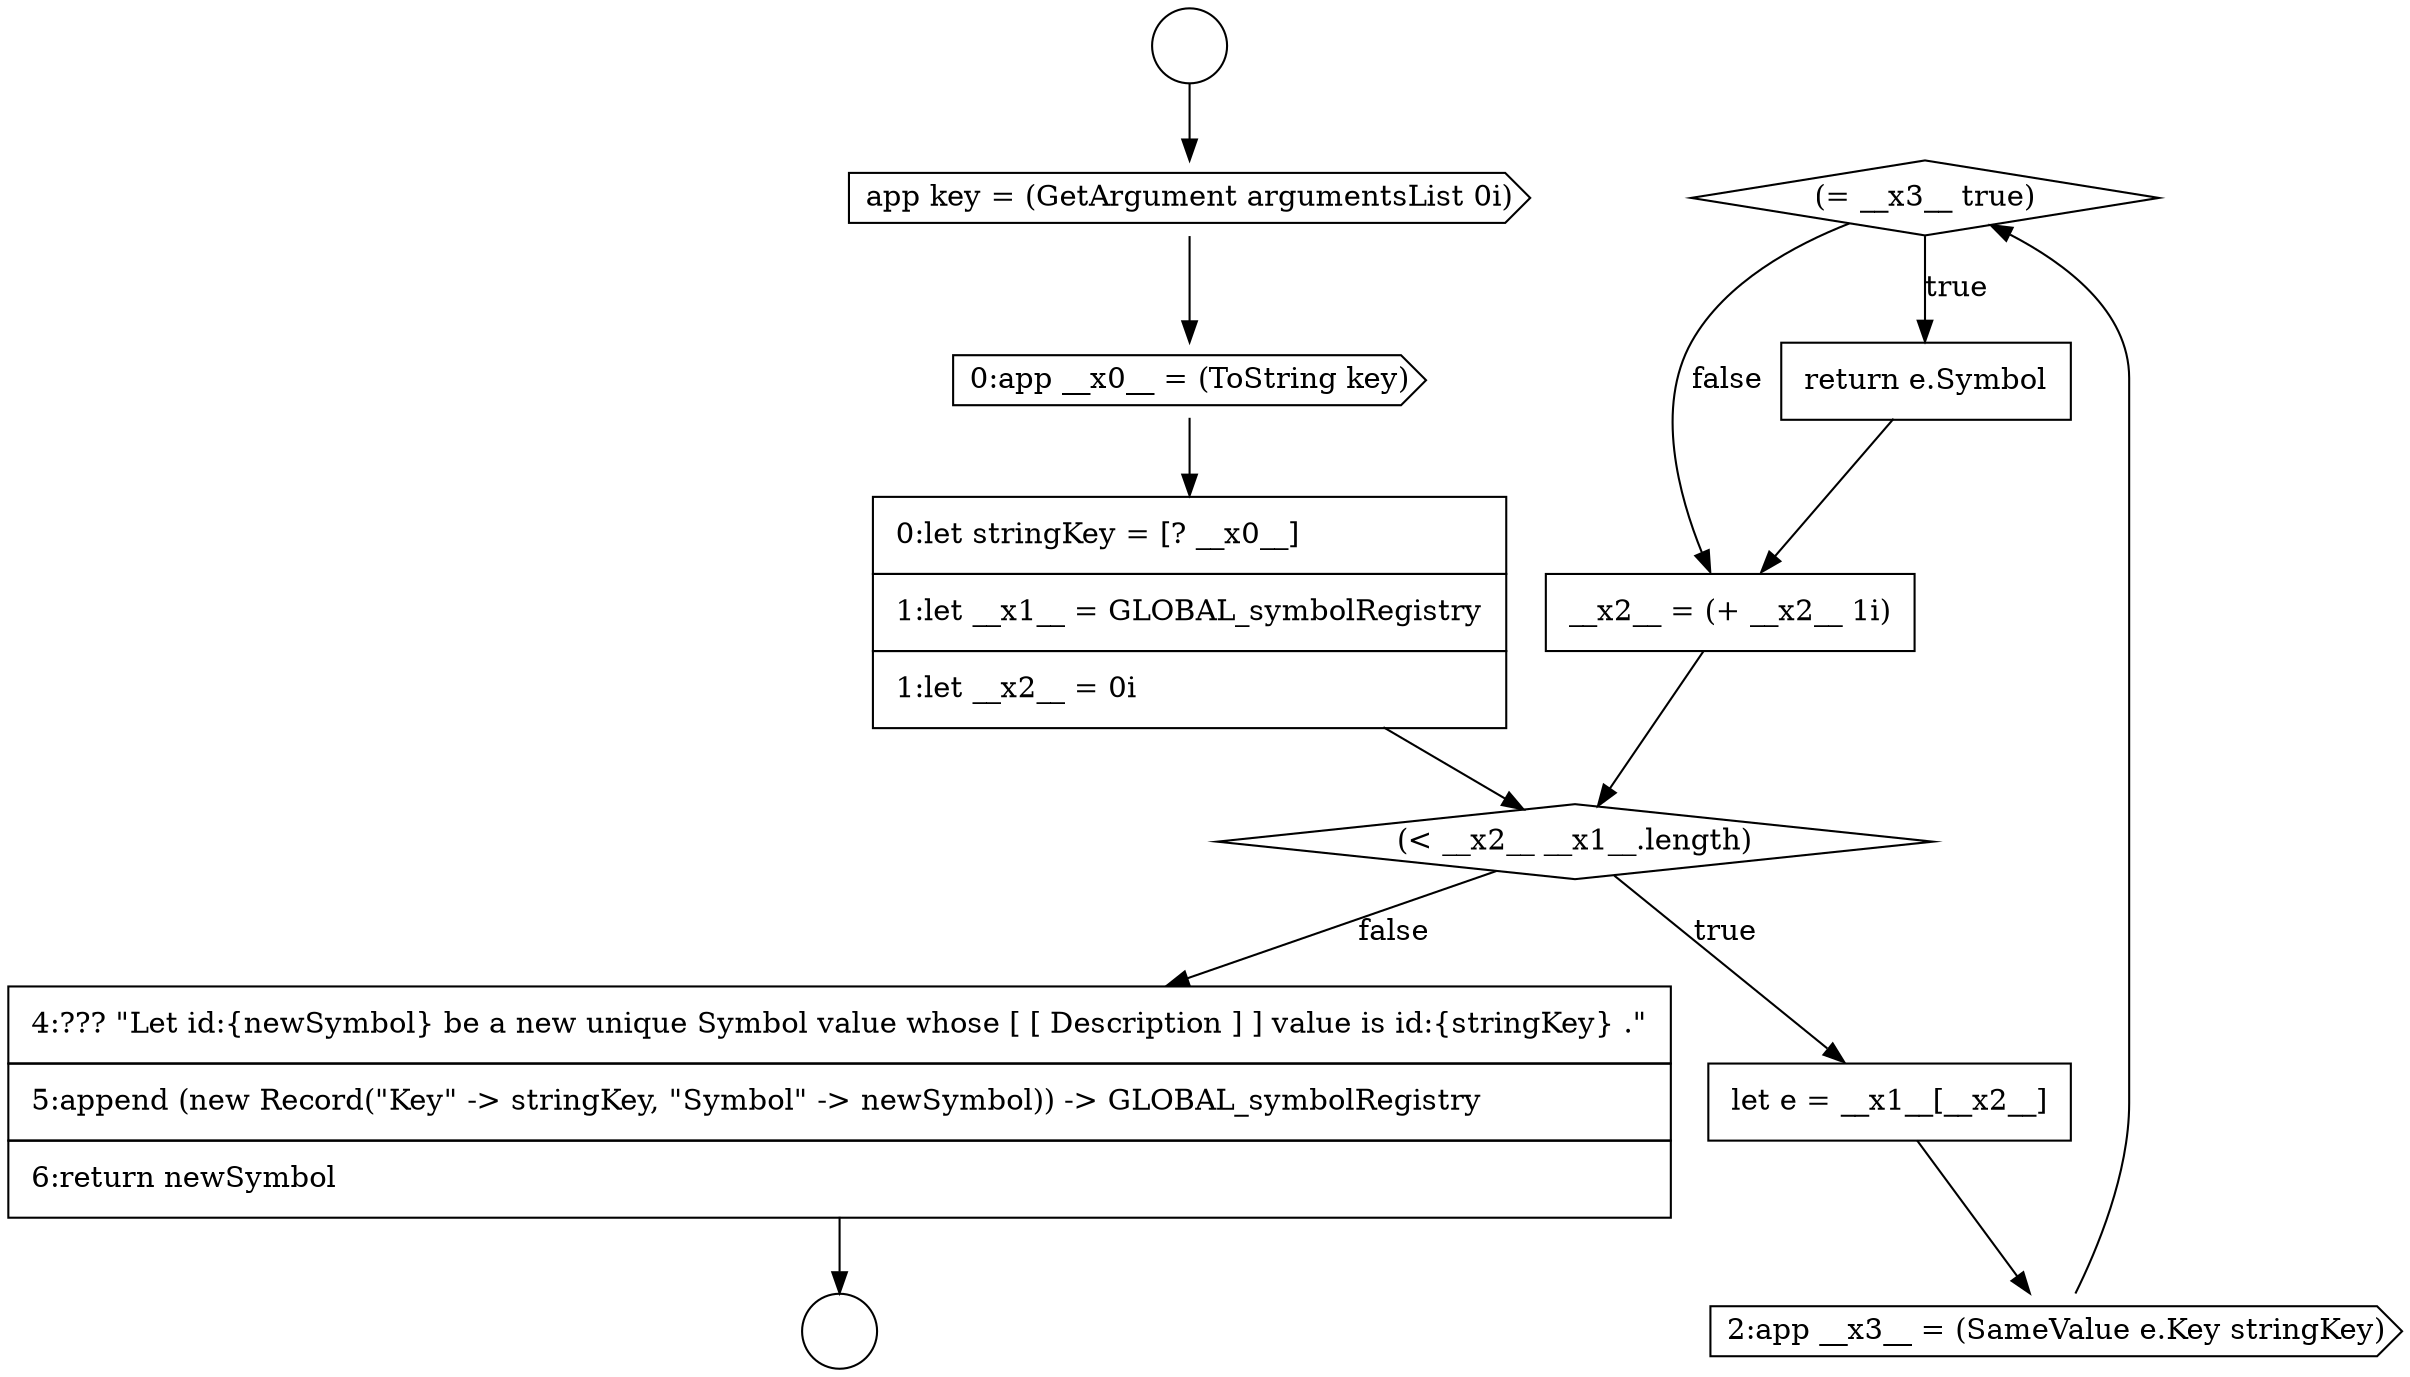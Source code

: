 digraph {
  node10743 [shape=diamond, label=<<font color="black">(= __x3__ true)</font>> color="black" fillcolor="white" style=filled]
  node10737 [shape=cds, label=<<font color="black">app key = (GetArgument argumentsList 0i)</font>> color="black" fillcolor="white" style=filled]
  node10746 [shape=none, margin=0, label=<<font color="black">
    <table border="0" cellborder="1" cellspacing="0" cellpadding="10">
      <tr><td align="left">4:??? &quot;Let id:{newSymbol} be a new unique Symbol value whose [ [ Description ] ] value is id:{stringKey} .&quot;</td></tr>
      <tr><td align="left">5:append (new Record(&quot;Key&quot; -&gt; stringKey, &quot;Symbol&quot; -&gt; newSymbol)) -&gt; GLOBAL_symbolRegistry</td></tr>
      <tr><td align="left">6:return newSymbol</td></tr>
    </table>
  </font>> color="black" fillcolor="white" style=filled]
  node10742 [shape=cds, label=<<font color="black">2:app __x3__ = (SameValue e.Key stringKey)</font>> color="black" fillcolor="white" style=filled]
  node10735 [shape=circle label=" " color="black" fillcolor="white" style=filled]
  node10740 [shape=diamond, label=<<font color="black">(&lt; __x2__ __x1__.length)</font>> color="black" fillcolor="white" style=filled]
  node10741 [shape=none, margin=0, label=<<font color="black">
    <table border="0" cellborder="1" cellspacing="0" cellpadding="10">
      <tr><td align="left">let e = __x1__[__x2__]</td></tr>
    </table>
  </font>> color="black" fillcolor="white" style=filled]
  node10736 [shape=circle label=" " color="black" fillcolor="white" style=filled]
  node10739 [shape=none, margin=0, label=<<font color="black">
    <table border="0" cellborder="1" cellspacing="0" cellpadding="10">
      <tr><td align="left">0:let stringKey = [? __x0__]</td></tr>
      <tr><td align="left">1:let __x1__ = GLOBAL_symbolRegistry</td></tr>
      <tr><td align="left">1:let __x2__ = 0i</td></tr>
    </table>
  </font>> color="black" fillcolor="white" style=filled]
  node10744 [shape=none, margin=0, label=<<font color="black">
    <table border="0" cellborder="1" cellspacing="0" cellpadding="10">
      <tr><td align="left">return e.Symbol</td></tr>
    </table>
  </font>> color="black" fillcolor="white" style=filled]
  node10738 [shape=cds, label=<<font color="black">0:app __x0__ = (ToString key)</font>> color="black" fillcolor="white" style=filled]
  node10745 [shape=none, margin=0, label=<<font color="black">
    <table border="0" cellborder="1" cellspacing="0" cellpadding="10">
      <tr><td align="left">__x2__ = (+ __x2__ 1i)</td></tr>
    </table>
  </font>> color="black" fillcolor="white" style=filled]
  node10744 -> node10745 [ color="black"]
  node10741 -> node10742 [ color="black"]
  node10735 -> node10737 [ color="black"]
  node10746 -> node10736 [ color="black"]
  node10740 -> node10741 [label=<<font color="black">true</font>> color="black"]
  node10740 -> node10746 [label=<<font color="black">false</font>> color="black"]
  node10742 -> node10743 [ color="black"]
  node10743 -> node10744 [label=<<font color="black">true</font>> color="black"]
  node10743 -> node10745 [label=<<font color="black">false</font>> color="black"]
  node10739 -> node10740 [ color="black"]
  node10737 -> node10738 [ color="black"]
  node10745 -> node10740 [ color="black"]
  node10738 -> node10739 [ color="black"]
}
